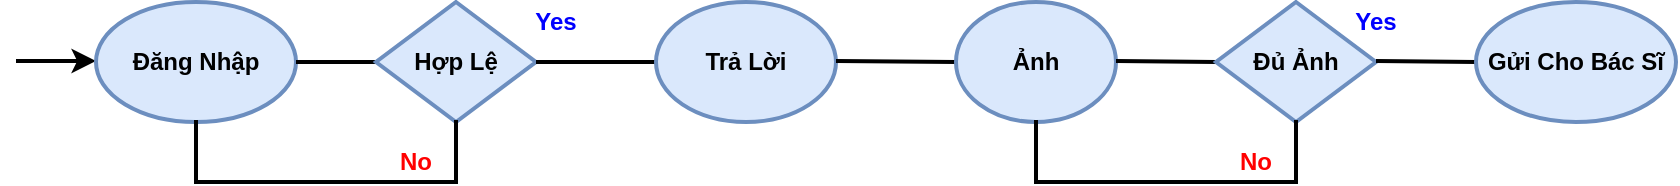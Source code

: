 <mxfile version="14.0.0" type="github">
  <diagram name="Page-1" id="74e2e168-ea6b-b213-b513-2b3c1d86103e">
    <mxGraphModel dx="1209" dy="637" grid="1" gridSize="10" guides="1" tooltips="1" connect="1" arrows="1" fold="1" page="1" pageScale="1" pageWidth="1100" pageHeight="850" background="#ffffff" math="0" shadow="0">
      <root>
        <mxCell id="0" />
        <mxCell id="1" parent="0" />
        <mxCell id="TaB2tY3miVvT_ikd37O2-1" value="" style="endArrow=classic;html=1;strokeWidth=2;fontStyle=1" edge="1" parent="1">
          <mxGeometry width="50" height="50" relative="1" as="geometry">
            <mxPoint x="130" y="239.5" as="sourcePoint" />
            <mxPoint x="170" y="239.5" as="targetPoint" />
          </mxGeometry>
        </mxCell>
        <mxCell id="TaB2tY3miVvT_ikd37O2-2" value="Đăng Nhập" style="ellipse;whiteSpace=wrap;html=1;strokeWidth=2;fillColor=#dae8fc;strokeColor=#6c8ebf;fontStyle=1" vertex="1" parent="1">
          <mxGeometry x="170" y="210" width="100" height="60" as="geometry" />
        </mxCell>
        <mxCell id="TaB2tY3miVvT_ikd37O2-3" value="" style="endArrow=none;html=1;strokeWidth=2;fontStyle=1" edge="1" parent="1">
          <mxGeometry width="50" height="50" relative="1" as="geometry">
            <mxPoint x="270" y="240" as="sourcePoint" />
            <mxPoint x="310" y="240" as="targetPoint" />
          </mxGeometry>
        </mxCell>
        <mxCell id="TaB2tY3miVvT_ikd37O2-4" value="Hợp Lệ" style="rhombus;whiteSpace=wrap;html=1;strokeWidth=2;fillColor=#dae8fc;strokeColor=#6c8ebf;fontStyle=1" vertex="1" parent="1">
          <mxGeometry x="310" y="210" width="80" height="60" as="geometry" />
        </mxCell>
        <mxCell id="TaB2tY3miVvT_ikd37O2-5" value="" style="endArrow=none;html=1;strokeWidth=2;fontStyle=1" edge="1" parent="1">
          <mxGeometry width="50" height="50" relative="1" as="geometry">
            <mxPoint x="390" y="240" as="sourcePoint" />
            <mxPoint x="450" y="240" as="targetPoint" />
          </mxGeometry>
        </mxCell>
        <mxCell id="TaB2tY3miVvT_ikd37O2-6" value="Trả Lời" style="ellipse;whiteSpace=wrap;html=1;strokeWidth=2;fillColor=#dae8fc;strokeColor=#6c8ebf;fontStyle=1" vertex="1" parent="1">
          <mxGeometry x="450" y="210" width="90" height="60" as="geometry" />
        </mxCell>
        <mxCell id="TaB2tY3miVvT_ikd37O2-7" value="" style="endArrow=none;html=1;strokeWidth=2;fontStyle=1" edge="1" parent="1">
          <mxGeometry width="50" height="50" relative="1" as="geometry">
            <mxPoint x="540" y="239.5" as="sourcePoint" />
            <mxPoint x="600" y="240" as="targetPoint" />
          </mxGeometry>
        </mxCell>
        <mxCell id="TaB2tY3miVvT_ikd37O2-8" value="Ảnh" style="ellipse;whiteSpace=wrap;html=1;strokeWidth=2;fillColor=#dae8fc;strokeColor=#6c8ebf;fontStyle=1" vertex="1" parent="1">
          <mxGeometry x="600" y="210" width="80" height="60" as="geometry" />
        </mxCell>
        <mxCell id="TaB2tY3miVvT_ikd37O2-9" value="" style="endArrow=none;html=1;strokeWidth=2;fontStyle=1" edge="1" parent="1">
          <mxGeometry width="50" height="50" relative="1" as="geometry">
            <mxPoint x="680" y="239.5" as="sourcePoint" />
            <mxPoint x="730" y="240" as="targetPoint" />
          </mxGeometry>
        </mxCell>
        <mxCell id="TaB2tY3miVvT_ikd37O2-10" value="Đủ Ảnh" style="rhombus;whiteSpace=wrap;html=1;strokeWidth=2;fillColor=#dae8fc;strokeColor=#6c8ebf;fontStyle=1" vertex="1" parent="1">
          <mxGeometry x="730" y="210" width="80" height="60" as="geometry" />
        </mxCell>
        <mxCell id="TaB2tY3miVvT_ikd37O2-11" value="" style="endArrow=none;html=1;strokeWidth=2;fontStyle=1" edge="1" parent="1">
          <mxGeometry width="50" height="50" relative="1" as="geometry">
            <mxPoint x="810" y="239.5" as="sourcePoint" />
            <mxPoint x="860" y="240" as="targetPoint" />
          </mxGeometry>
        </mxCell>
        <mxCell id="TaB2tY3miVvT_ikd37O2-12" value="Gửi Cho Bác Sĩ" style="ellipse;whiteSpace=wrap;html=1;strokeWidth=2;fillColor=#dae8fc;strokeColor=#6c8ebf;fontStyle=1" vertex="1" parent="1">
          <mxGeometry x="860" y="210" width="100" height="60" as="geometry" />
        </mxCell>
        <mxCell id="TaB2tY3miVvT_ikd37O2-14" value="" style="shape=partialRectangle;whiteSpace=wrap;html=1;bottom=1;right=1;left=1;top=0;fillColor=none;routingCenterX=-0.5;strokeWidth=2;fontStyle=1" vertex="1" parent="1">
          <mxGeometry x="220" y="270" width="130" height="30" as="geometry" />
        </mxCell>
        <mxCell id="TaB2tY3miVvT_ikd37O2-16" value="" style="shape=partialRectangle;whiteSpace=wrap;html=1;bottom=1;right=1;left=1;top=0;fillColor=none;routingCenterX=-0.5;strokeWidth=2;fontStyle=1" vertex="1" parent="1">
          <mxGeometry x="640" y="270" width="130" height="30" as="geometry" />
        </mxCell>
        <mxCell id="TaB2tY3miVvT_ikd37O2-17" value="No" style="text;html=1;strokeColor=none;fillColor=none;align=center;verticalAlign=middle;whiteSpace=wrap;rounded=0;fontStyle=1;fontColor=#FF0000;" vertex="1" parent="1">
          <mxGeometry x="310" y="280" width="40" height="20" as="geometry" />
        </mxCell>
        <mxCell id="TaB2tY3miVvT_ikd37O2-18" value="No" style="text;html=1;strokeColor=none;fillColor=none;align=center;verticalAlign=middle;whiteSpace=wrap;rounded=0;fontStyle=1;fontColor=#FF0000;" vertex="1" parent="1">
          <mxGeometry x="730" y="280" width="40" height="20" as="geometry" />
        </mxCell>
        <mxCell id="TaB2tY3miVvT_ikd37O2-19" value="Yes" style="text;html=1;strokeColor=none;fillColor=none;align=center;verticalAlign=middle;whiteSpace=wrap;rounded=0;fontColor=#0000FF;fontStyle=1" vertex="1" parent="1">
          <mxGeometry x="380" y="210" width="40" height="20" as="geometry" />
        </mxCell>
        <mxCell id="TaB2tY3miVvT_ikd37O2-20" value="Yes" style="text;html=1;strokeColor=none;fillColor=none;align=center;verticalAlign=middle;whiteSpace=wrap;rounded=0;fontColor=#0000FF;fontStyle=1" vertex="1" parent="1">
          <mxGeometry x="790" y="210" width="40" height="20" as="geometry" />
        </mxCell>
      </root>
    </mxGraphModel>
  </diagram>
</mxfile>
